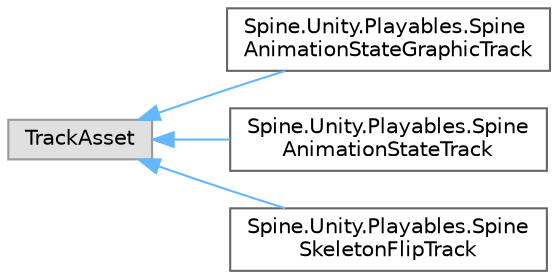 digraph "类继承关系图"
{
 // LATEX_PDF_SIZE
  bgcolor="transparent";
  edge [fontname=Helvetica,fontsize=10,labelfontname=Helvetica,labelfontsize=10];
  node [fontname=Helvetica,fontsize=10,shape=box,height=0.2,width=0.4];
  rankdir="LR";
  Node0 [id="Node000000",label="TrackAsset",height=0.2,width=0.4,color="grey60", fillcolor="#E0E0E0", style="filled",tooltip=" "];
  Node0 -> Node1 [id="edge7355_Node000000_Node000001",dir="back",color="steelblue1",style="solid",tooltip=" "];
  Node1 [id="Node000001",label="Spine.Unity.Playables.Spine\lAnimationStateGraphicTrack",height=0.2,width=0.4,color="grey40", fillcolor="white", style="filled",URL="$class_spine_1_1_unity_1_1_playables_1_1_spine_animation_state_graphic_track.html",tooltip=" "];
  Node0 -> Node2 [id="edge7356_Node000000_Node000002",dir="back",color="steelblue1",style="solid",tooltip=" "];
  Node2 [id="Node000002",label="Spine.Unity.Playables.Spine\lAnimationStateTrack",height=0.2,width=0.4,color="grey40", fillcolor="white", style="filled",URL="$class_spine_1_1_unity_1_1_playables_1_1_spine_animation_state_track.html",tooltip=" "];
  Node0 -> Node3 [id="edge7357_Node000000_Node000003",dir="back",color="steelblue1",style="solid",tooltip=" "];
  Node3 [id="Node000003",label="Spine.Unity.Playables.Spine\lSkeletonFlipTrack",height=0.2,width=0.4,color="grey40", fillcolor="white", style="filled",URL="$class_spine_1_1_unity_1_1_playables_1_1_spine_skeleton_flip_track.html",tooltip=" "];
}

